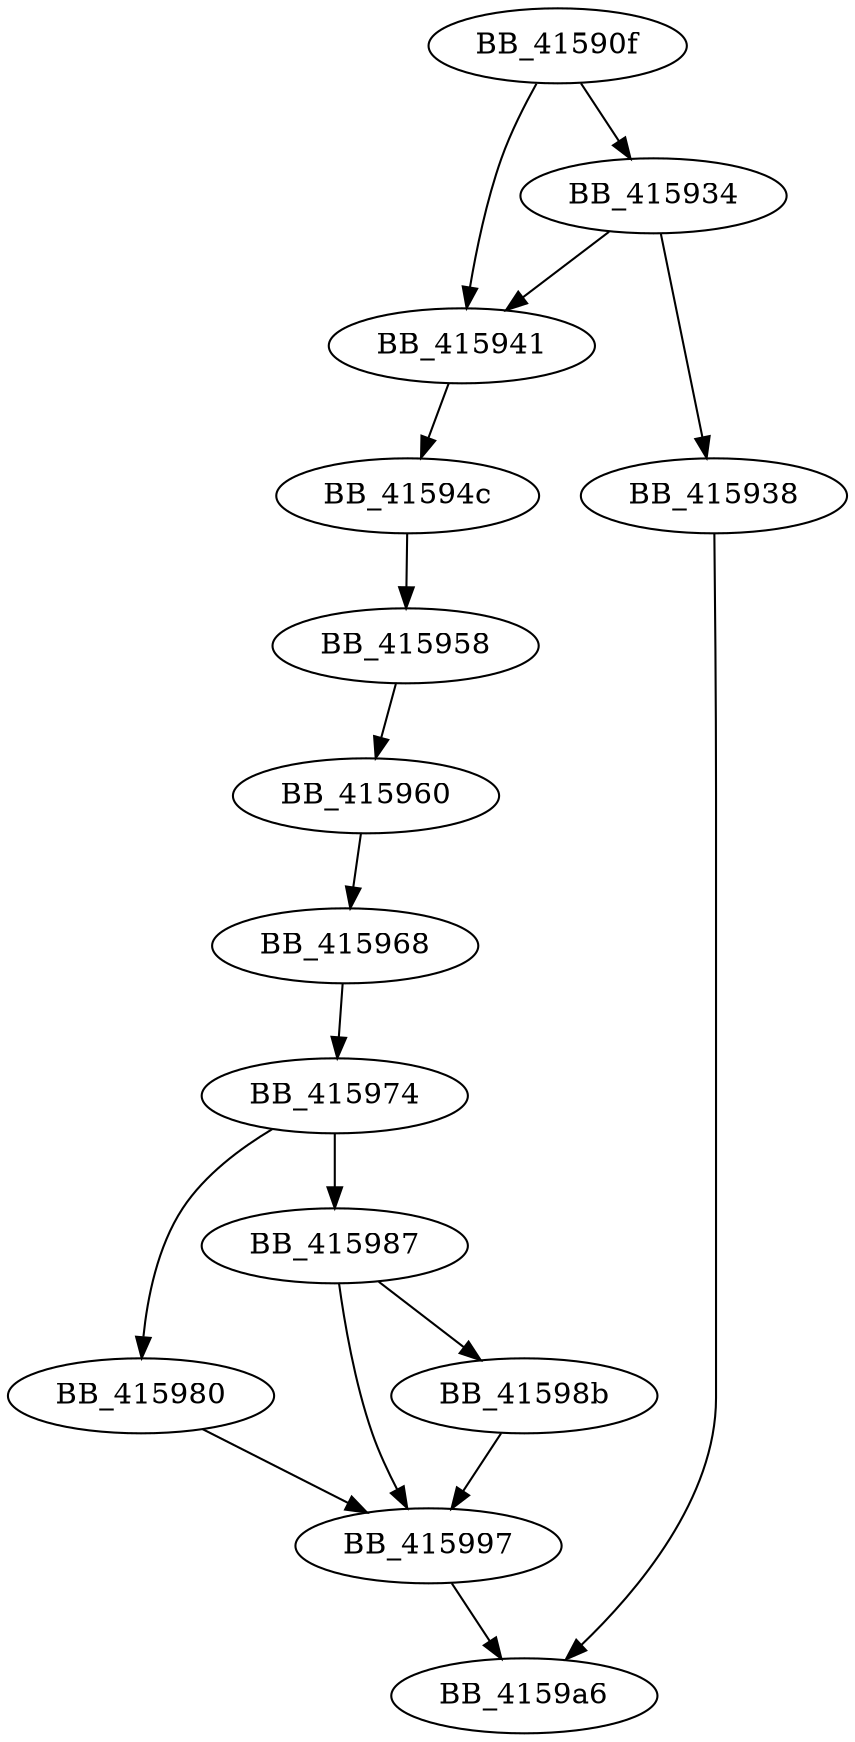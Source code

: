 DiGraph ___security_init_cookie{
BB_41590f->BB_415934
BB_41590f->BB_415941
BB_415934->BB_415938
BB_415934->BB_415941
BB_415938->BB_4159a6
BB_415941->BB_41594c
BB_41594c->BB_415958
BB_415958->BB_415960
BB_415960->BB_415968
BB_415968->BB_415974
BB_415974->BB_415980
BB_415974->BB_415987
BB_415980->BB_415997
BB_415987->BB_41598b
BB_415987->BB_415997
BB_41598b->BB_415997
BB_415997->BB_4159a6
}
